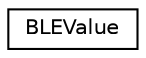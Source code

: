 digraph "Graphical Class Hierarchy"
{
  edge [fontname="Helvetica",fontsize="10",labelfontname="Helvetica",labelfontsize="10"];
  node [fontname="Helvetica",fontsize="10",shape=record];
  rankdir="LR";
  Node0 [label="BLEValue",height=0.2,width=0.4,color="black", fillcolor="white", style="filled",URL="$class_b_l_e_value.html",tooltip="The model of a BLE value. "];
}
